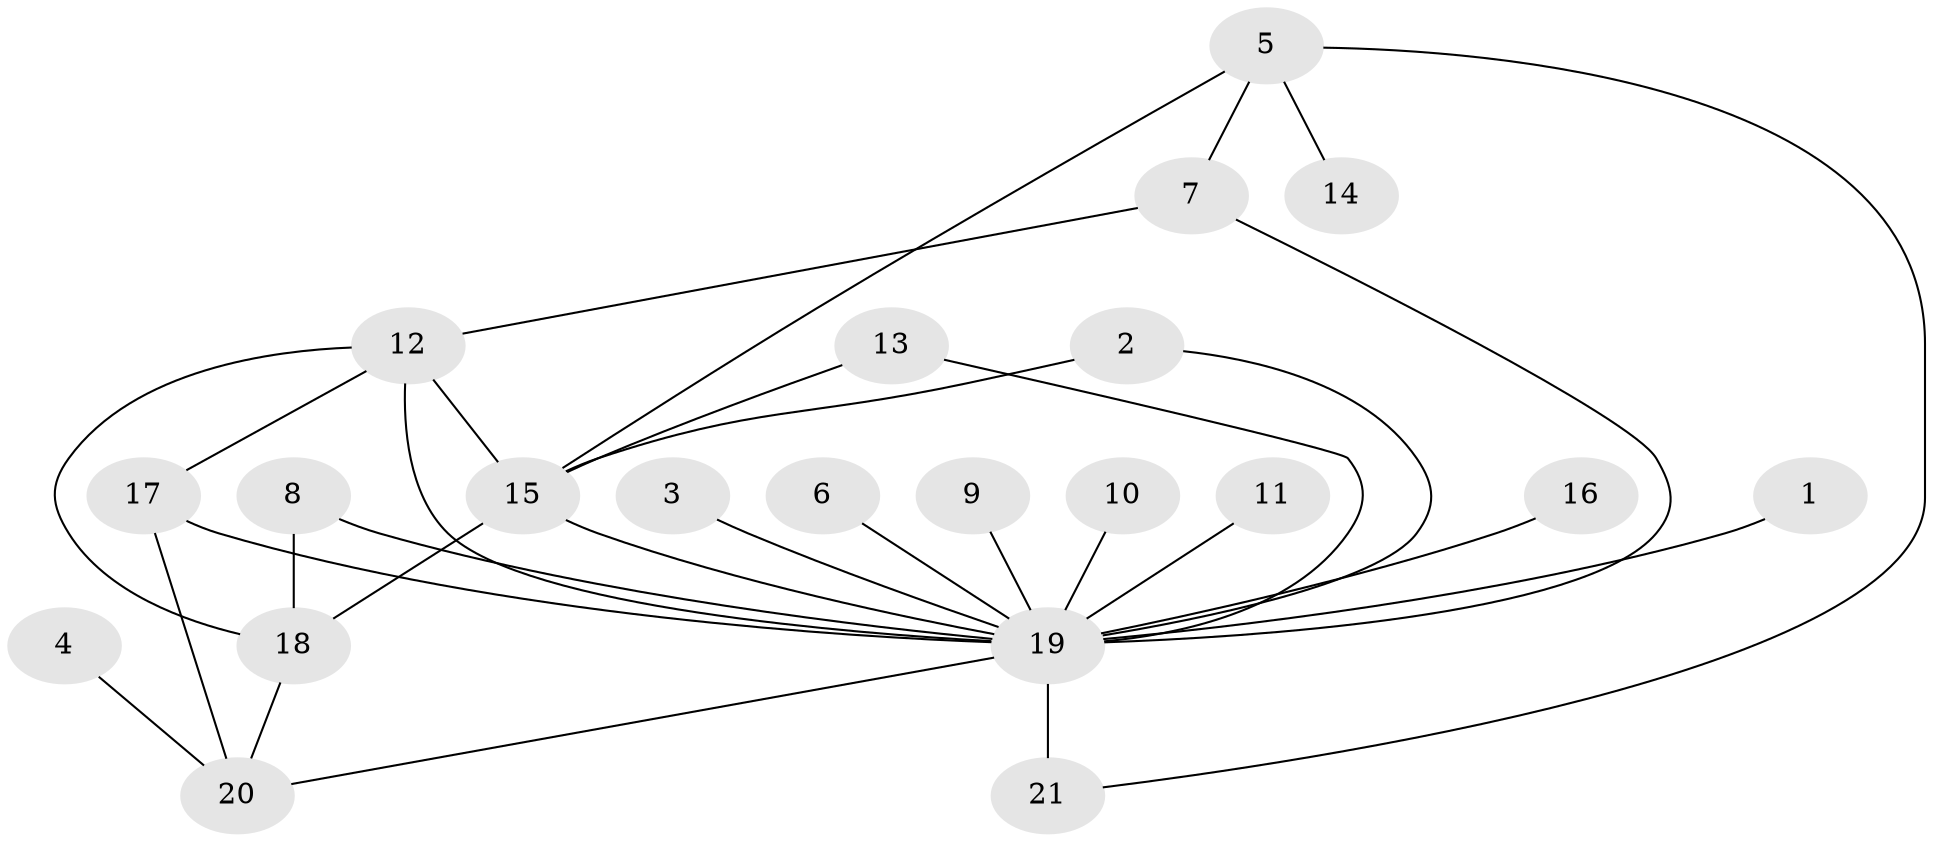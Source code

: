 // original degree distribution, {6: 0.016129032258064516, 9: 0.016129032258064516, 7: 0.03225806451612903, 20: 0.016129032258064516, 5: 0.03225806451612903, 1: 0.4838709677419355, 3: 0.11290322580645161, 2: 0.25806451612903225, 4: 0.03225806451612903}
// Generated by graph-tools (version 1.1) at 2025/36/03/04/25 23:36:56]
// undirected, 21 vertices, 31 edges
graph export_dot {
  node [color=gray90,style=filled];
  1;
  2;
  3;
  4;
  5;
  6;
  7;
  8;
  9;
  10;
  11;
  12;
  13;
  14;
  15;
  16;
  17;
  18;
  19;
  20;
  21;
  1 -- 19 [weight=1.0];
  2 -- 15 [weight=1.0];
  2 -- 19 [weight=1.0];
  3 -- 19 [weight=1.0];
  4 -- 20 [weight=1.0];
  5 -- 7 [weight=1.0];
  5 -- 14 [weight=1.0];
  5 -- 15 [weight=1.0];
  5 -- 21 [weight=1.0];
  6 -- 19 [weight=1.0];
  7 -- 12 [weight=1.0];
  7 -- 19 [weight=1.0];
  8 -- 18 [weight=1.0];
  8 -- 19 [weight=1.0];
  9 -- 19 [weight=1.0];
  10 -- 19 [weight=1.0];
  11 -- 19 [weight=1.0];
  12 -- 15 [weight=1.0];
  12 -- 17 [weight=1.0];
  12 -- 18 [weight=1.0];
  12 -- 19 [weight=1.0];
  13 -- 15 [weight=1.0];
  13 -- 19 [weight=1.0];
  15 -- 18 [weight=1.0];
  15 -- 19 [weight=1.0];
  16 -- 19 [weight=1.0];
  17 -- 19 [weight=1.0];
  17 -- 20 [weight=1.0];
  18 -- 20 [weight=1.0];
  19 -- 20 [weight=1.0];
  19 -- 21 [weight=2.0];
}
